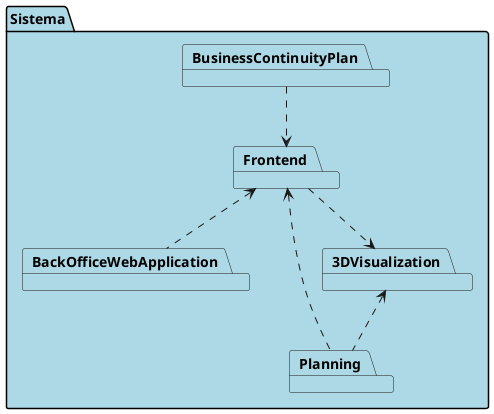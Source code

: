@startuml implementation-view

top to bottom direction

skinparam package {
    BackgroundColor #ADD8E6
}

package "Sistema" {
    package BackOfficeWebApplication
    package Planning
    package 3DVisualization
    package BusinessContinuityPlan
    package Frontend
}


Frontend ..> 3DVisualization
Frontend <.. BackOfficeWebApplication
BusinessContinuityPlan ..> Frontend
3DVisualization <.. Planning
Frontend <.. Planning


@enduml
